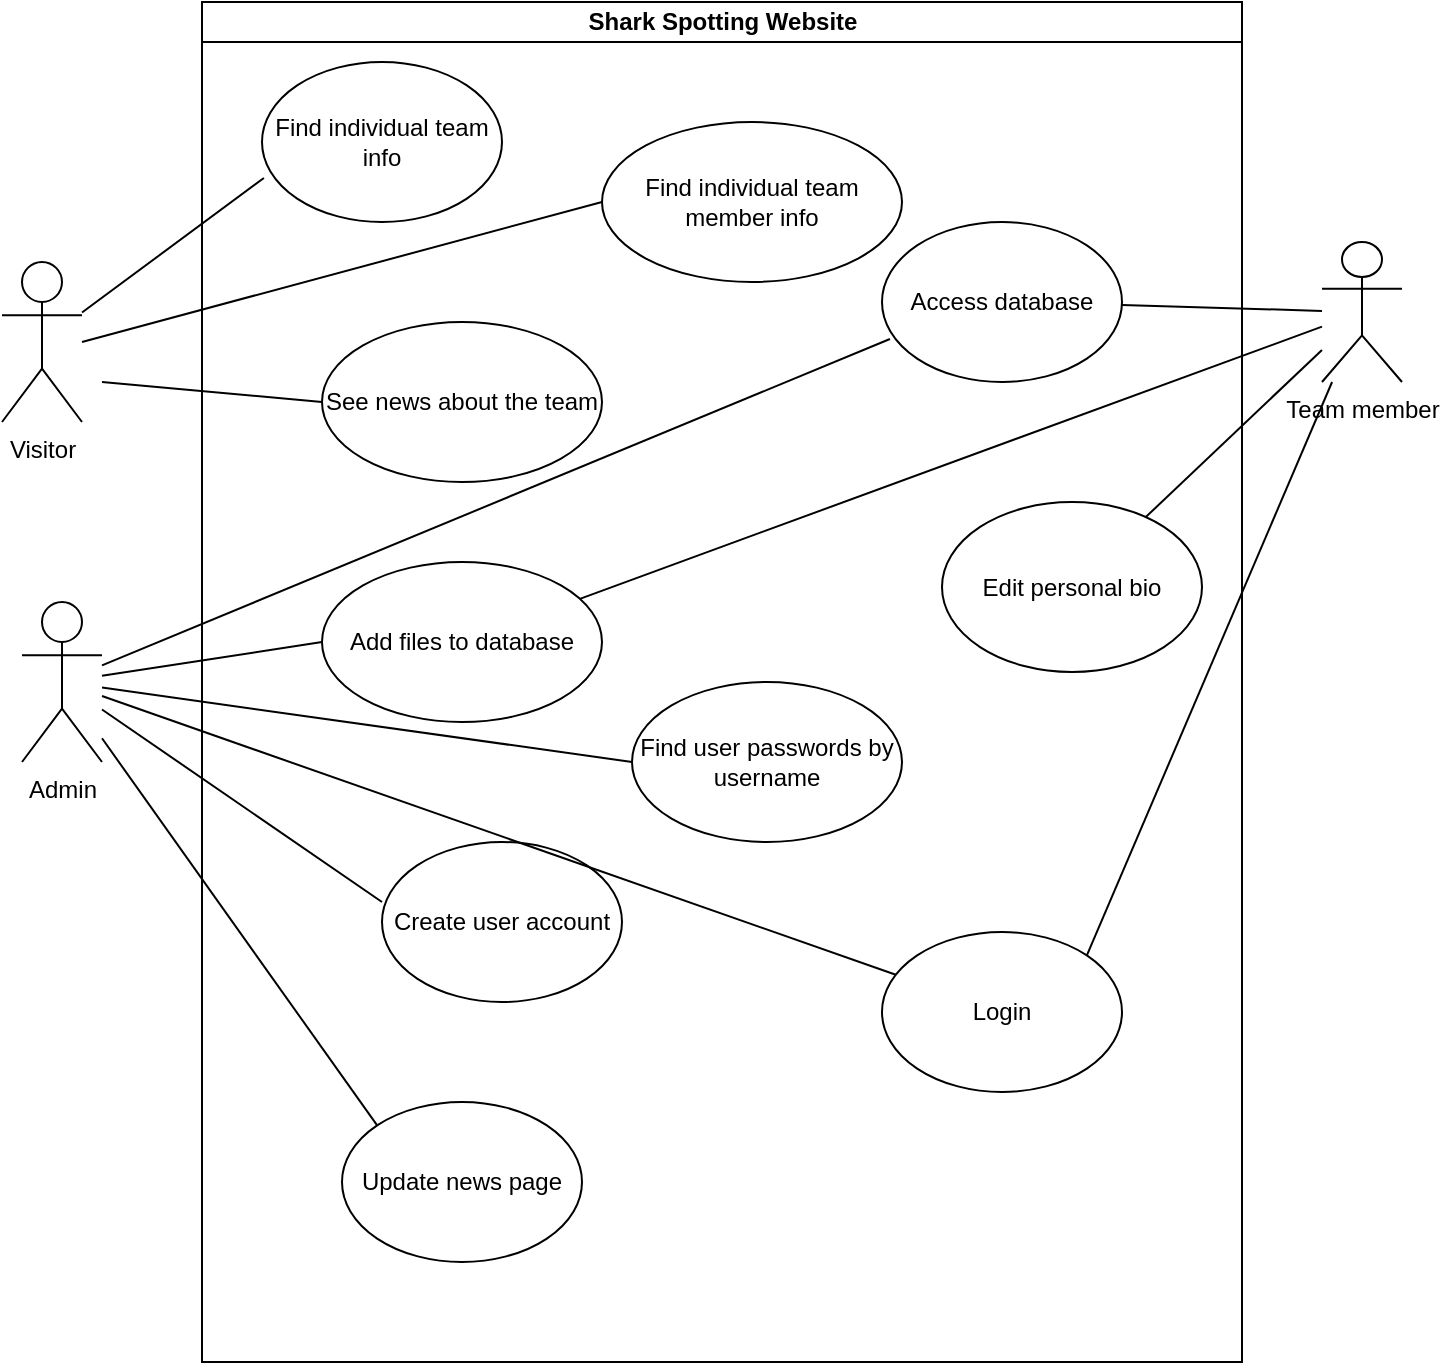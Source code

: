 <mxfile version="20.4.2" type="github">
  <diagram id="prtHgNgQTEPvFCAcTncT" name="Page-1">
    <mxGraphModel dx="1396" dy="826" grid="1" gridSize="10" guides="1" tooltips="1" connect="1" arrows="1" fold="1" page="1" pageScale="1" pageWidth="827" pageHeight="1169" math="0" shadow="0">
      <root>
        <mxCell id="0" />
        <mxCell id="1" parent="0" />
        <mxCell id="dNxyNK7c78bLwvsdeMH5-11" value="Shark Spotting Website" style="swimlane;html=1;startSize=20;horizontal=1;containerType=tree;glass=0;" parent="1" vertex="1">
          <mxGeometry x="160" y="40" width="520" height="680" as="geometry" />
        </mxCell>
        <mxCell id="qgqeaup8MHFDbKRRuk7_-4" value="Find individual team member info" style="ellipse;whiteSpace=wrap;html=1;" vertex="1" parent="dNxyNK7c78bLwvsdeMH5-11">
          <mxGeometry x="200" y="60" width="150" height="80" as="geometry" />
        </mxCell>
        <mxCell id="qgqeaup8MHFDbKRRuk7_-6" value="See news about the team" style="ellipse;whiteSpace=wrap;html=1;" vertex="1" parent="dNxyNK7c78bLwvsdeMH5-11">
          <mxGeometry x="60" y="160" width="140" height="80" as="geometry" />
        </mxCell>
        <mxCell id="qgqeaup8MHFDbKRRuk7_-12" value="Add files to database" style="ellipse;whiteSpace=wrap;html=1;" vertex="1" parent="dNxyNK7c78bLwvsdeMH5-11">
          <mxGeometry x="60" y="280" width="140" height="80" as="geometry" />
        </mxCell>
        <mxCell id="qgqeaup8MHFDbKRRuk7_-17" value="Create user account" style="ellipse;whiteSpace=wrap;html=1;" vertex="1" parent="dNxyNK7c78bLwvsdeMH5-11">
          <mxGeometry x="90" y="420" width="120" height="80" as="geometry" />
        </mxCell>
        <mxCell id="qgqeaup8MHFDbKRRuk7_-19" value="Find user passwords by username" style="ellipse;whiteSpace=wrap;html=1;" vertex="1" parent="dNxyNK7c78bLwvsdeMH5-11">
          <mxGeometry x="215" y="340" width="135" height="80" as="geometry" />
        </mxCell>
        <mxCell id="qgqeaup8MHFDbKRRuk7_-21" value="Access database" style="ellipse;whiteSpace=wrap;html=1;" vertex="1" parent="dNxyNK7c78bLwvsdeMH5-11">
          <mxGeometry x="340" y="110" width="120" height="80" as="geometry" />
        </mxCell>
        <mxCell id="qgqeaup8MHFDbKRRuk7_-23" value="Update news page" style="ellipse;whiteSpace=wrap;html=1;" vertex="1" parent="dNxyNK7c78bLwvsdeMH5-11">
          <mxGeometry x="70" y="550" width="120" height="80" as="geometry" />
        </mxCell>
        <mxCell id="qgqeaup8MHFDbKRRuk7_-26" value="Edit personal bio" style="ellipse;whiteSpace=wrap;html=1;" vertex="1" parent="dNxyNK7c78bLwvsdeMH5-11">
          <mxGeometry x="370" y="250" width="130" height="85" as="geometry" />
        </mxCell>
        <mxCell id="qgqeaup8MHFDbKRRuk7_-30" value="Find individual team info" style="ellipse;whiteSpace=wrap;html=1;" vertex="1" parent="dNxyNK7c78bLwvsdeMH5-11">
          <mxGeometry x="30" y="30" width="120" height="80" as="geometry" />
        </mxCell>
        <mxCell id="qgqeaup8MHFDbKRRuk7_-32" value="Login" style="ellipse;whiteSpace=wrap;html=1;" vertex="1" parent="dNxyNK7c78bLwvsdeMH5-11">
          <mxGeometry x="340" y="465" width="120" height="80" as="geometry" />
        </mxCell>
        <mxCell id="qgqeaup8MHFDbKRRuk7_-1" value="Visitor" style="shape=umlActor;verticalLabelPosition=bottom;verticalAlign=top;html=1;outlineConnect=0;" vertex="1" parent="1">
          <mxGeometry x="60" y="170" width="40" height="80" as="geometry" />
        </mxCell>
        <mxCell id="qgqeaup8MHFDbKRRuk7_-2" value="Admin" style="shape=umlActor;verticalLabelPosition=bottom;verticalAlign=top;html=1;outlineConnect=0;" vertex="1" parent="1">
          <mxGeometry x="70" y="340" width="40" height="80" as="geometry" />
        </mxCell>
        <mxCell id="qgqeaup8MHFDbKRRuk7_-5" value="" style="endArrow=none;html=1;rounded=0;entryX=0;entryY=0.5;entryDx=0;entryDy=0;" edge="1" parent="1" target="qgqeaup8MHFDbKRRuk7_-4">
          <mxGeometry width="50" height="50" relative="1" as="geometry">
            <mxPoint x="100" y="210" as="sourcePoint" />
            <mxPoint x="320" y="185" as="targetPoint" />
          </mxGeometry>
        </mxCell>
        <mxCell id="qgqeaup8MHFDbKRRuk7_-7" value="" style="endArrow=none;html=1;rounded=0;entryX=0;entryY=0.5;entryDx=0;entryDy=0;" edge="1" parent="1" target="qgqeaup8MHFDbKRRuk7_-6">
          <mxGeometry width="50" height="50" relative="1" as="geometry">
            <mxPoint x="110" y="230" as="sourcePoint" />
            <mxPoint x="210" y="280" as="targetPoint" />
          </mxGeometry>
        </mxCell>
        <mxCell id="qgqeaup8MHFDbKRRuk7_-13" value="" style="endArrow=none;html=1;rounded=0;entryX=0;entryY=0.5;entryDx=0;entryDy=0;" edge="1" parent="1" source="qgqeaup8MHFDbKRRuk7_-2" target="qgqeaup8MHFDbKRRuk7_-12">
          <mxGeometry width="50" height="50" relative="1" as="geometry">
            <mxPoint x="210" y="430" as="sourcePoint" />
            <mxPoint x="260" y="380" as="targetPoint" />
          </mxGeometry>
        </mxCell>
        <mxCell id="qgqeaup8MHFDbKRRuk7_-14" value="Team member" style="shape=umlActor;verticalLabelPosition=bottom;verticalAlign=top;html=1;outlineConnect=0;" vertex="1" parent="1">
          <mxGeometry x="720" y="160" width="40" height="70" as="geometry" />
        </mxCell>
        <mxCell id="qgqeaup8MHFDbKRRuk7_-18" value="" style="endArrow=none;html=1;rounded=0;exitX=0;exitY=0.375;exitDx=0;exitDy=0;exitPerimeter=0;" edge="1" parent="1" source="qgqeaup8MHFDbKRRuk7_-17" target="qgqeaup8MHFDbKRRuk7_-2">
          <mxGeometry width="50" height="50" relative="1" as="geometry">
            <mxPoint x="170" y="520" as="sourcePoint" />
            <mxPoint x="220" y="470" as="targetPoint" />
          </mxGeometry>
        </mxCell>
        <mxCell id="qgqeaup8MHFDbKRRuk7_-20" value="" style="endArrow=none;html=1;rounded=0;entryX=0;entryY=0.5;entryDx=0;entryDy=0;" edge="1" parent="1" source="qgqeaup8MHFDbKRRuk7_-2" target="qgqeaup8MHFDbKRRuk7_-19">
          <mxGeometry width="50" height="50" relative="1" as="geometry">
            <mxPoint x="210" y="500" as="sourcePoint" />
            <mxPoint x="260" y="450" as="targetPoint" />
            <Array as="points" />
          </mxGeometry>
        </mxCell>
        <mxCell id="qgqeaup8MHFDbKRRuk7_-22" value="" style="endArrow=none;html=1;rounded=0;" edge="1" parent="1" source="qgqeaup8MHFDbKRRuk7_-21" target="qgqeaup8MHFDbKRRuk7_-14">
          <mxGeometry width="50" height="50" relative="1" as="geometry">
            <mxPoint x="610" y="230" as="sourcePoint" />
            <mxPoint x="660" y="180" as="targetPoint" />
          </mxGeometry>
        </mxCell>
        <mxCell id="qgqeaup8MHFDbKRRuk7_-24" value="" style="endArrow=none;html=1;rounded=0;entryX=0.033;entryY=0.731;entryDx=0;entryDy=0;entryPerimeter=0;" edge="1" parent="1" source="qgqeaup8MHFDbKRRuk7_-2" target="qgqeaup8MHFDbKRRuk7_-21">
          <mxGeometry width="50" height="50" relative="1" as="geometry">
            <mxPoint x="400" y="340" as="sourcePoint" />
            <mxPoint x="450" y="290" as="targetPoint" />
          </mxGeometry>
        </mxCell>
        <mxCell id="qgqeaup8MHFDbKRRuk7_-25" value="" style="endArrow=none;html=1;rounded=0;entryX=0;entryY=0;entryDx=0;entryDy=0;" edge="1" parent="1" source="qgqeaup8MHFDbKRRuk7_-2" target="qgqeaup8MHFDbKRRuk7_-23">
          <mxGeometry width="50" height="50" relative="1" as="geometry">
            <mxPoint x="170" y="410" as="sourcePoint" />
            <mxPoint x="220" y="360" as="targetPoint" />
          </mxGeometry>
        </mxCell>
        <mxCell id="qgqeaup8MHFDbKRRuk7_-28" value="" style="endArrow=none;html=1;rounded=0;" edge="1" parent="1" source="qgqeaup8MHFDbKRRuk7_-12" target="qgqeaup8MHFDbKRRuk7_-14">
          <mxGeometry width="50" height="50" relative="1" as="geometry">
            <mxPoint x="630" y="310" as="sourcePoint" />
            <mxPoint x="680" y="260" as="targetPoint" />
          </mxGeometry>
        </mxCell>
        <mxCell id="qgqeaup8MHFDbKRRuk7_-29" value="" style="endArrow=none;html=1;rounded=0;" edge="1" parent="1" source="qgqeaup8MHFDbKRRuk7_-26" target="qgqeaup8MHFDbKRRuk7_-14">
          <mxGeometry width="50" height="50" relative="1" as="geometry">
            <mxPoint x="680" y="290" as="sourcePoint" />
            <mxPoint x="730" y="240" as="targetPoint" />
          </mxGeometry>
        </mxCell>
        <mxCell id="qgqeaup8MHFDbKRRuk7_-31" value="" style="endArrow=none;html=1;rounded=0;entryX=0.008;entryY=0.725;entryDx=0;entryDy=0;entryPerimeter=0;" edge="1" parent="1" source="qgqeaup8MHFDbKRRuk7_-1" target="qgqeaup8MHFDbKRRuk7_-30">
          <mxGeometry width="50" height="50" relative="1" as="geometry">
            <mxPoint x="100" y="190" as="sourcePoint" />
            <mxPoint x="150" y="140" as="targetPoint" />
          </mxGeometry>
        </mxCell>
        <mxCell id="qgqeaup8MHFDbKRRuk7_-33" value="" style="endArrow=none;html=1;rounded=0;exitX=1;exitY=0;exitDx=0;exitDy=0;" edge="1" parent="1" source="qgqeaup8MHFDbKRRuk7_-32" target="qgqeaup8MHFDbKRRuk7_-14">
          <mxGeometry width="50" height="50" relative="1" as="geometry">
            <mxPoint x="620" y="480" as="sourcePoint" />
            <mxPoint x="670" y="430" as="targetPoint" />
          </mxGeometry>
        </mxCell>
        <mxCell id="qgqeaup8MHFDbKRRuk7_-34" value="" style="endArrow=none;html=1;rounded=0;" edge="1" parent="1" source="qgqeaup8MHFDbKRRuk7_-2" target="qgqeaup8MHFDbKRRuk7_-32">
          <mxGeometry width="50" height="50" relative="1" as="geometry">
            <mxPoint x="400" y="510" as="sourcePoint" />
            <mxPoint x="450" y="460" as="targetPoint" />
          </mxGeometry>
        </mxCell>
      </root>
    </mxGraphModel>
  </diagram>
</mxfile>
